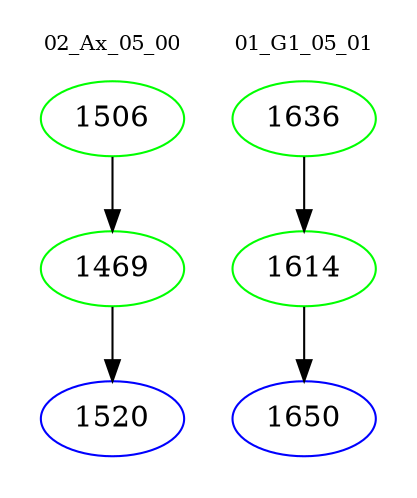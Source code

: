 digraph{
subgraph cluster_0 {
color = white
label = "02_Ax_05_00";
fontsize=10;
T0_1506 [label="1506", color="green"]
T0_1506 -> T0_1469 [color="black"]
T0_1469 [label="1469", color="green"]
T0_1469 -> T0_1520 [color="black"]
T0_1520 [label="1520", color="blue"]
}
subgraph cluster_1 {
color = white
label = "01_G1_05_01";
fontsize=10;
T1_1636 [label="1636", color="green"]
T1_1636 -> T1_1614 [color="black"]
T1_1614 [label="1614", color="green"]
T1_1614 -> T1_1650 [color="black"]
T1_1650 [label="1650", color="blue"]
}
}
